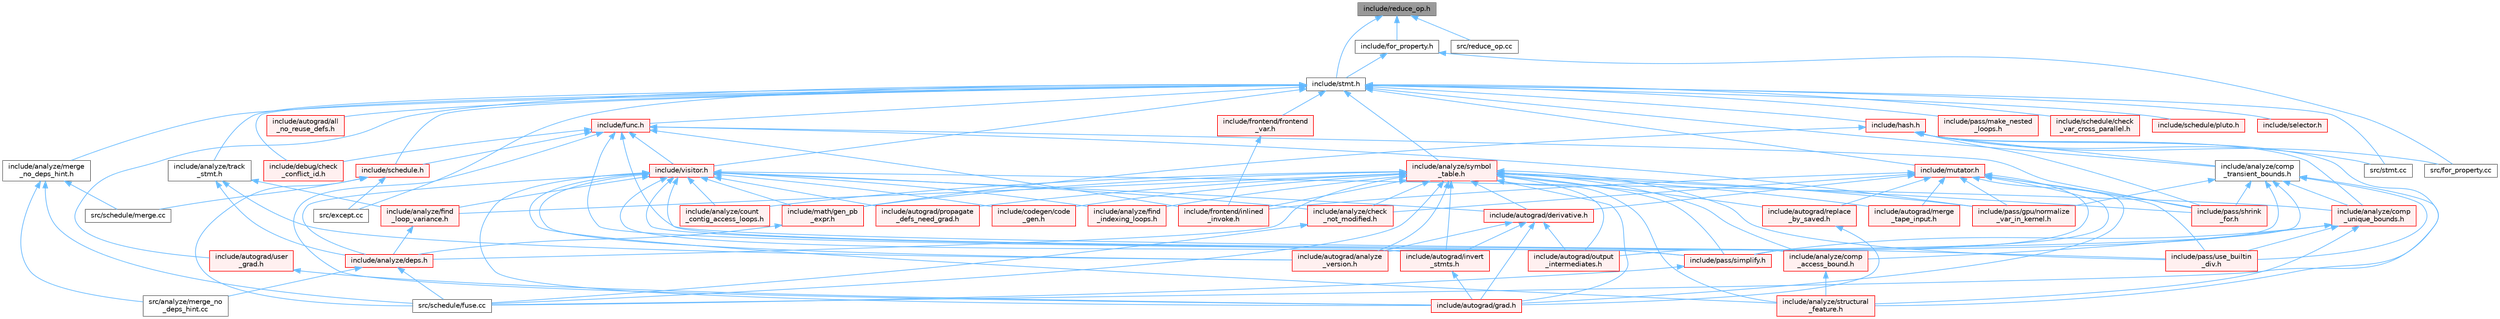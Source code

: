 digraph "include/reduce_op.h"
{
 // LATEX_PDF_SIZE
  bgcolor="transparent";
  edge [fontname=Helvetica,fontsize=10,labelfontname=Helvetica,labelfontsize=10];
  node [fontname=Helvetica,fontsize=10,shape=box,height=0.2,width=0.4];
  Node1 [label="include/reduce_op.h",height=0.2,width=0.4,color="gray40", fillcolor="grey60", style="filled", fontcolor="black",tooltip=" "];
  Node1 -> Node2 [dir="back",color="steelblue1",style="solid"];
  Node2 [label="include/for_property.h",height=0.2,width=0.4,color="grey40", fillcolor="white", style="filled",URL="$for__property_8h.html",tooltip=" "];
  Node2 -> Node3 [dir="back",color="steelblue1",style="solid"];
  Node3 [label="include/stmt.h",height=0.2,width=0.4,color="grey40", fillcolor="white", style="filled",URL="$stmt_8h.html",tooltip=" "];
  Node3 -> Node4 [dir="back",color="steelblue1",style="solid"];
  Node4 [label="include/analyze/comp\l_transient_bounds.h",height=0.2,width=0.4,color="grey40", fillcolor="white", style="filled",URL="$comp__transient__bounds_8h.html",tooltip=" "];
  Node4 -> Node5 [dir="back",color="steelblue1",style="solid"];
  Node5 [label="include/analyze/comp\l_unique_bounds.h",height=0.2,width=0.4,color="red", fillcolor="#FFF0F0", style="filled",URL="$comp__unique__bounds_8h.html",tooltip=" "];
  Node5 -> Node6 [dir="back",color="steelblue1",style="solid"];
  Node6 [label="include/analyze/comp\l_access_bound.h",height=0.2,width=0.4,color="red", fillcolor="#FFF0F0", style="filled",URL="$comp__access__bound_8h.html",tooltip=" "];
  Node6 -> Node7 [dir="back",color="steelblue1",style="solid"];
  Node7 [label="include/analyze/structural\l_feature.h",height=0.2,width=0.4,color="red", fillcolor="#FFF0F0", style="filled",URL="$structural__feature_8h.html",tooltip=" "];
  Node5 -> Node7 [dir="back",color="steelblue1",style="solid"];
  Node5 -> Node17 [dir="back",color="steelblue1",style="solid"];
  Node17 [label="include/pass/simplify.h",height=0.2,width=0.4,color="red", fillcolor="#FFF0F0", style="filled",URL="$simplify_8h.html",tooltip=" "];
  Node17 -> Node14 [dir="back",color="steelblue1",style="solid"];
  Node14 [label="src/schedule/fuse.cc",height=0.2,width=0.4,color="grey40", fillcolor="white", style="filled",URL="$fuse_8cc.html",tooltip=" "];
  Node5 -> Node37 [dir="back",color="steelblue1",style="solid"];
  Node37 [label="include/pass/use_builtin\l_div.h",height=0.2,width=0.4,color="red", fillcolor="#FFF0F0", style="filled",URL="$use__builtin__div_8h.html",tooltip=" "];
  Node4 -> Node7 [dir="back",color="steelblue1",style="solid"];
  Node4 -> Node41 [dir="back",color="steelblue1",style="solid"];
  Node41 [label="include/autograd/analyze\l_version.h",height=0.2,width=0.4,color="red", fillcolor="#FFF0F0", style="filled",URL="$analyze__version_8h.html",tooltip=" "];
  Node4 -> Node43 [dir="back",color="steelblue1",style="solid"];
  Node43 [label="include/pass/gpu/normalize\l_var_in_kernel.h",height=0.2,width=0.4,color="red", fillcolor="#FFF0F0", style="filled",URL="$normalize__var__in__kernel_8h.html",tooltip=" "];
  Node4 -> Node44 [dir="back",color="steelblue1",style="solid"];
  Node44 [label="include/pass/shrink\l_for.h",height=0.2,width=0.4,color="red", fillcolor="#FFF0F0", style="filled",URL="$shrink__for_8h.html",tooltip=" "];
  Node4 -> Node17 [dir="back",color="steelblue1",style="solid"];
  Node4 -> Node37 [dir="back",color="steelblue1",style="solid"];
  Node3 -> Node46 [dir="back",color="steelblue1",style="solid"];
  Node46 [label="include/analyze/merge\l_no_deps_hint.h",height=0.2,width=0.4,color="grey40", fillcolor="white", style="filled",URL="$merge__no__deps__hint_8h.html",tooltip=" "];
  Node46 -> Node47 [dir="back",color="steelblue1",style="solid"];
  Node47 [label="src/analyze/merge_no\l_deps_hint.cc",height=0.2,width=0.4,color="grey40", fillcolor="white", style="filled",URL="$merge__no__deps__hint_8cc.html",tooltip=" "];
  Node46 -> Node14 [dir="back",color="steelblue1",style="solid"];
  Node46 -> Node48 [dir="back",color="steelblue1",style="solid"];
  Node48 [label="src/schedule/merge.cc",height=0.2,width=0.4,color="grey40", fillcolor="white", style="filled",URL="$merge_8cc.html",tooltip=" "];
  Node3 -> Node49 [dir="back",color="steelblue1",style="solid"];
  Node49 [label="include/analyze/symbol\l_table.h",height=0.2,width=0.4,color="red", fillcolor="#FFF0F0", style="filled",URL="$symbol__table_8h.html",tooltip=" "];
  Node49 -> Node50 [dir="back",color="steelblue1",style="solid"];
  Node50 [label="include/analyze/check\l_not_modified.h",height=0.2,width=0.4,color="red", fillcolor="#FFF0F0", style="filled",URL="$check__not__modified_8h.html",tooltip=" "];
  Node50 -> Node14 [dir="back",color="steelblue1",style="solid"];
  Node49 -> Node6 [dir="back",color="steelblue1",style="solid"];
  Node49 -> Node55 [dir="back",color="steelblue1",style="solid"];
  Node55 [label="include/analyze/count\l_contig_access_loops.h",height=0.2,width=0.4,color="red", fillcolor="#FFF0F0", style="filled",URL="$count__contig__access__loops_8h.html",tooltip=" "];
  Node49 -> Node57 [dir="back",color="steelblue1",style="solid"];
  Node57 [label="include/analyze/deps.h",height=0.2,width=0.4,color="red", fillcolor="#FFF0F0", style="filled",URL="$deps_8h.html",tooltip=" "];
  Node57 -> Node47 [dir="back",color="steelblue1",style="solid"];
  Node57 -> Node14 [dir="back",color="steelblue1",style="solid"];
  Node49 -> Node74 [dir="back",color="steelblue1",style="solid"];
  Node74 [label="include/analyze/find\l_indexing_loops.h",height=0.2,width=0.4,color="red", fillcolor="#FFF0F0", style="filled",URL="$find__indexing__loops_8h.html",tooltip=" "];
  Node49 -> Node77 [dir="back",color="steelblue1",style="solid"];
  Node77 [label="include/analyze/find\l_loop_variance.h",height=0.2,width=0.4,color="red", fillcolor="#FFF0F0", style="filled",URL="$find__loop__variance_8h.html",tooltip=" "];
  Node77 -> Node57 [dir="back",color="steelblue1",style="solid"];
  Node49 -> Node7 [dir="back",color="steelblue1",style="solid"];
  Node49 -> Node41 [dir="back",color="steelblue1",style="solid"];
  Node49 -> Node84 [dir="back",color="steelblue1",style="solid"];
  Node84 [label="include/autograd/derivative.h",height=0.2,width=0.4,color="red", fillcolor="#FFF0F0", style="filled",URL="$derivative_8h.html",tooltip=" "];
  Node84 -> Node41 [dir="back",color="steelblue1",style="solid"];
  Node84 -> Node86 [dir="back",color="steelblue1",style="solid"];
  Node86 [label="include/autograd/grad.h",height=0.2,width=0.4,color="red", fillcolor="#FFF0F0", style="filled",URL="$grad_8h.html",tooltip=" "];
  Node84 -> Node87 [dir="back",color="steelblue1",style="solid"];
  Node87 [label="include/autograd/invert\l_stmts.h",height=0.2,width=0.4,color="red", fillcolor="#FFF0F0", style="filled",URL="$invert__stmts_8h.html",tooltip=" "];
  Node87 -> Node86 [dir="back",color="steelblue1",style="solid"];
  Node84 -> Node88 [dir="back",color="steelblue1",style="solid"];
  Node88 [label="include/autograd/output\l_intermediates.h",height=0.2,width=0.4,color="red", fillcolor="#FFF0F0", style="filled",URL="$output__intermediates_8h.html",tooltip=" "];
  Node49 -> Node86 [dir="back",color="steelblue1",style="solid"];
  Node49 -> Node87 [dir="back",color="steelblue1",style="solid"];
  Node49 -> Node90 [dir="back",color="steelblue1",style="solid"];
  Node90 [label="include/autograd/merge\l_tape_input.h",height=0.2,width=0.4,color="red", fillcolor="#FFF0F0", style="filled",URL="$merge__tape__input_8h.html",tooltip=" "];
  Node49 -> Node88 [dir="back",color="steelblue1",style="solid"];
  Node49 -> Node92 [dir="back",color="steelblue1",style="solid"];
  Node92 [label="include/autograd/propagate\l_defs_need_grad.h",height=0.2,width=0.4,color="red", fillcolor="#FFF0F0", style="filled",URL="$propagate__defs__need__grad_8h.html",tooltip=" "];
  Node49 -> Node94 [dir="back",color="steelblue1",style="solid"];
  Node94 [label="include/autograd/replace\l_by_saved.h",height=0.2,width=0.4,color="red", fillcolor="#FFF0F0", style="filled",URL="$replace__by__saved_8h.html",tooltip=" "];
  Node94 -> Node86 [dir="back",color="steelblue1",style="solid"];
  Node49 -> Node96 [dir="back",color="steelblue1",style="solid"];
  Node96 [label="include/codegen/code\l_gen.h",height=0.2,width=0.4,color="red", fillcolor="#FFF0F0", style="filled",URL="$include_2codegen_2code__gen_8h.html",tooltip=" "];
  Node49 -> Node107 [dir="back",color="steelblue1",style="solid"];
  Node107 [label="include/frontend/inlined\l_invoke.h",height=0.2,width=0.4,color="red", fillcolor="#FFF0F0", style="filled",URL="$inlined__invoke_8h.html",tooltip=" "];
  Node49 -> Node109 [dir="back",color="steelblue1",style="solid"];
  Node109 [label="include/math/gen_pb\l_expr.h",height=0.2,width=0.4,color="red", fillcolor="#FFF0F0", style="filled",URL="$gen__pb__expr_8h.html",tooltip=" "];
  Node109 -> Node57 [dir="back",color="steelblue1",style="solid"];
  Node49 -> Node43 [dir="back",color="steelblue1",style="solid"];
  Node49 -> Node44 [dir="back",color="steelblue1",style="solid"];
  Node49 -> Node17 [dir="back",color="steelblue1",style="solid"];
  Node49 -> Node37 [dir="back",color="steelblue1",style="solid"];
  Node49 -> Node14 [dir="back",color="steelblue1",style="solid"];
  Node3 -> Node144 [dir="back",color="steelblue1",style="solid"];
  Node144 [label="include/analyze/track\l_stmt.h",height=0.2,width=0.4,color="grey40", fillcolor="white", style="filled",URL="$track__stmt_8h.html",tooltip=" "];
  Node144 -> Node57 [dir="back",color="steelblue1",style="solid"];
  Node144 -> Node77 [dir="back",color="steelblue1",style="solid"];
  Node144 -> Node41 [dir="back",color="steelblue1",style="solid"];
  Node3 -> Node145 [dir="back",color="steelblue1",style="solid"];
  Node145 [label="include/autograd/all\l_no_reuse_defs.h",height=0.2,width=0.4,color="red", fillcolor="#FFF0F0", style="filled",URL="$all__no__reuse__defs_8h.html",tooltip=" "];
  Node3 -> Node146 [dir="back",color="steelblue1",style="solid"];
  Node146 [label="include/autograd/user\l_grad.h",height=0.2,width=0.4,color="red", fillcolor="#FFF0F0", style="filled",URL="$user__grad_8h.html",tooltip=" "];
  Node146 -> Node86 [dir="back",color="steelblue1",style="solid"];
  Node3 -> Node148 [dir="back",color="steelblue1",style="solid"];
  Node148 [label="include/debug/check\l_conflict_id.h",height=0.2,width=0.4,color="red", fillcolor="#FFF0F0", style="filled",URL="$check__conflict__id_8h.html",tooltip=" "];
  Node3 -> Node150 [dir="back",color="steelblue1",style="solid"];
  Node150 [label="include/frontend/frontend\l_var.h",height=0.2,width=0.4,color="red", fillcolor="#FFF0F0", style="filled",URL="$frontend__var_8h.html",tooltip=" "];
  Node150 -> Node107 [dir="back",color="steelblue1",style="solid"];
  Node3 -> Node152 [dir="back",color="steelblue1",style="solid"];
  Node152 [label="include/func.h",height=0.2,width=0.4,color="red", fillcolor="#FFF0F0", style="filled",URL="$func_8h.html",tooltip=" "];
  Node152 -> Node86 [dir="back",color="steelblue1",style="solid"];
  Node152 -> Node148 [dir="back",color="steelblue1",style="solid"];
  Node152 -> Node107 [dir="back",color="steelblue1",style="solid"];
  Node152 -> Node43 [dir="back",color="steelblue1",style="solid"];
  Node152 -> Node44 [dir="back",color="steelblue1",style="solid"];
  Node152 -> Node17 [dir="back",color="steelblue1",style="solid"];
  Node152 -> Node37 [dir="back",color="steelblue1",style="solid"];
  Node152 -> Node130 [dir="back",color="steelblue1",style="solid"];
  Node130 [label="include/schedule.h",height=0.2,width=0.4,color="red", fillcolor="#FFF0F0", style="filled",URL="$schedule_8h.html",tooltip=" "];
  Node130 -> Node131 [dir="back",color="steelblue1",style="solid"];
  Node131 [label="src/except.cc",height=0.2,width=0.4,color="grey40", fillcolor="white", style="filled",URL="$except_8cc.html",tooltip=" "];
  Node130 -> Node14 [dir="back",color="steelblue1",style="solid"];
  Node130 -> Node48 [dir="back",color="steelblue1",style="solid"];
  Node152 -> Node175 [dir="back",color="steelblue1",style="solid"];
  Node175 [label="include/visitor.h",height=0.2,width=0.4,color="red", fillcolor="#FFF0F0", style="filled",URL="$visitor_8h.html",tooltip=" "];
  Node175 -> Node50 [dir="back",color="steelblue1",style="solid"];
  Node175 -> Node6 [dir="back",color="steelblue1",style="solid"];
  Node175 -> Node5 [dir="back",color="steelblue1",style="solid"];
  Node175 -> Node55 [dir="back",color="steelblue1",style="solid"];
  Node175 -> Node57 [dir="back",color="steelblue1",style="solid"];
  Node175 -> Node74 [dir="back",color="steelblue1",style="solid"];
  Node175 -> Node77 [dir="back",color="steelblue1",style="solid"];
  Node175 -> Node7 [dir="back",color="steelblue1",style="solid"];
  Node175 -> Node41 [dir="back",color="steelblue1",style="solid"];
  Node175 -> Node84 [dir="back",color="steelblue1",style="solid"];
  Node175 -> Node86 [dir="back",color="steelblue1",style="solid"];
  Node175 -> Node87 [dir="back",color="steelblue1",style="solid"];
  Node175 -> Node92 [dir="back",color="steelblue1",style="solid"];
  Node175 -> Node96 [dir="back",color="steelblue1",style="solid"];
  Node175 -> Node109 [dir="back",color="steelblue1",style="solid"];
  Node175 -> Node17 [dir="back",color="steelblue1",style="solid"];
  Node3 -> Node197 [dir="back",color="steelblue1",style="solid"];
  Node197 [label="include/hash.h",height=0.2,width=0.4,color="red", fillcolor="#FFF0F0", style="filled",URL="$hash_8h.html",tooltip=" "];
  Node197 -> Node4 [dir="back",color="steelblue1",style="solid"];
  Node197 -> Node5 [dir="back",color="steelblue1",style="solid"];
  Node197 -> Node109 [dir="back",color="steelblue1",style="solid"];
  Node197 -> Node44 [dir="back",color="steelblue1",style="solid"];
  Node197 -> Node204 [dir="back",color="steelblue1",style="solid"];
  Node204 [label="src/for_property.cc",height=0.2,width=0.4,color="grey40", fillcolor="white", style="filled",URL="$for__property_8cc.html",tooltip=" "];
  Node197 -> Node14 [dir="back",color="steelblue1",style="solid"];
  Node197 -> Node208 [dir="back",color="steelblue1",style="solid"];
  Node208 [label="src/stmt.cc",height=0.2,width=0.4,color="grey40", fillcolor="white", style="filled",URL="$stmt_8cc.html",tooltip=" "];
  Node3 -> Node211 [dir="back",color="steelblue1",style="solid"];
  Node211 [label="include/mutator.h",height=0.2,width=0.4,color="red", fillcolor="#FFF0F0", style="filled",URL="$mutator_8h.html",tooltip=" "];
  Node211 -> Node50 [dir="back",color="steelblue1",style="solid"];
  Node211 -> Node84 [dir="back",color="steelblue1",style="solid"];
  Node211 -> Node86 [dir="back",color="steelblue1",style="solid"];
  Node211 -> Node90 [dir="back",color="steelblue1",style="solid"];
  Node211 -> Node88 [dir="back",color="steelblue1",style="solid"];
  Node211 -> Node94 [dir="back",color="steelblue1",style="solid"];
  Node211 -> Node107 [dir="back",color="steelblue1",style="solid"];
  Node211 -> Node43 [dir="back",color="steelblue1",style="solid"];
  Node211 -> Node44 [dir="back",color="steelblue1",style="solid"];
  Node211 -> Node17 [dir="back",color="steelblue1",style="solid"];
  Node211 -> Node37 [dir="back",color="steelblue1",style="solid"];
  Node3 -> Node230 [dir="back",color="steelblue1",style="solid"];
  Node230 [label="include/pass/make_nested\l_loops.h",height=0.2,width=0.4,color="red", fillcolor="#FFF0F0", style="filled",URL="$make__nested__loops_8h.html",tooltip=" "];
  Node3 -> Node130 [dir="back",color="steelblue1",style="solid"];
  Node3 -> Node231 [dir="back",color="steelblue1",style="solid"];
  Node231 [label="include/schedule/check\l_var_cross_parallel.h",height=0.2,width=0.4,color="red", fillcolor="#FFF0F0", style="filled",URL="$check__var__cross__parallel_8h.html",tooltip=" "];
  Node3 -> Node232 [dir="back",color="steelblue1",style="solid"];
  Node232 [label="include/schedule/pluto.h",height=0.2,width=0.4,color="red", fillcolor="#FFF0F0", style="filled",URL="$pluto_8h.html",tooltip=" "];
  Node3 -> Node233 [dir="back",color="steelblue1",style="solid"];
  Node233 [label="include/selector.h",height=0.2,width=0.4,color="red", fillcolor="#FFF0F0", style="filled",URL="$selector_8h.html",tooltip=" "];
  Node3 -> Node175 [dir="back",color="steelblue1",style="solid"];
  Node3 -> Node131 [dir="back",color="steelblue1",style="solid"];
  Node3 -> Node208 [dir="back",color="steelblue1",style="solid"];
  Node2 -> Node204 [dir="back",color="steelblue1",style="solid"];
  Node1 -> Node3 [dir="back",color="steelblue1",style="solid"];
  Node1 -> Node235 [dir="back",color="steelblue1",style="solid"];
  Node235 [label="src/reduce_op.cc",height=0.2,width=0.4,color="grey40", fillcolor="white", style="filled",URL="$reduce__op_8cc.html",tooltip=" "];
}
